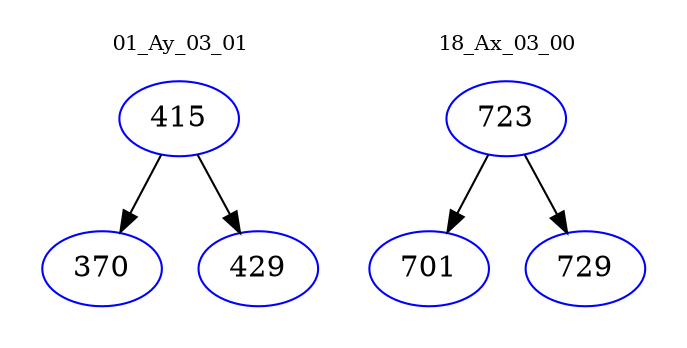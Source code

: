 digraph{
subgraph cluster_0 {
color = white
label = "01_Ay_03_01";
fontsize=10;
T0_415 [label="415", color="blue"]
T0_415 -> T0_370 [color="black"]
T0_370 [label="370", color="blue"]
T0_415 -> T0_429 [color="black"]
T0_429 [label="429", color="blue"]
}
subgraph cluster_1 {
color = white
label = "18_Ax_03_00";
fontsize=10;
T1_723 [label="723", color="blue"]
T1_723 -> T1_701 [color="black"]
T1_701 [label="701", color="blue"]
T1_723 -> T1_729 [color="black"]
T1_729 [label="729", color="blue"]
}
}
